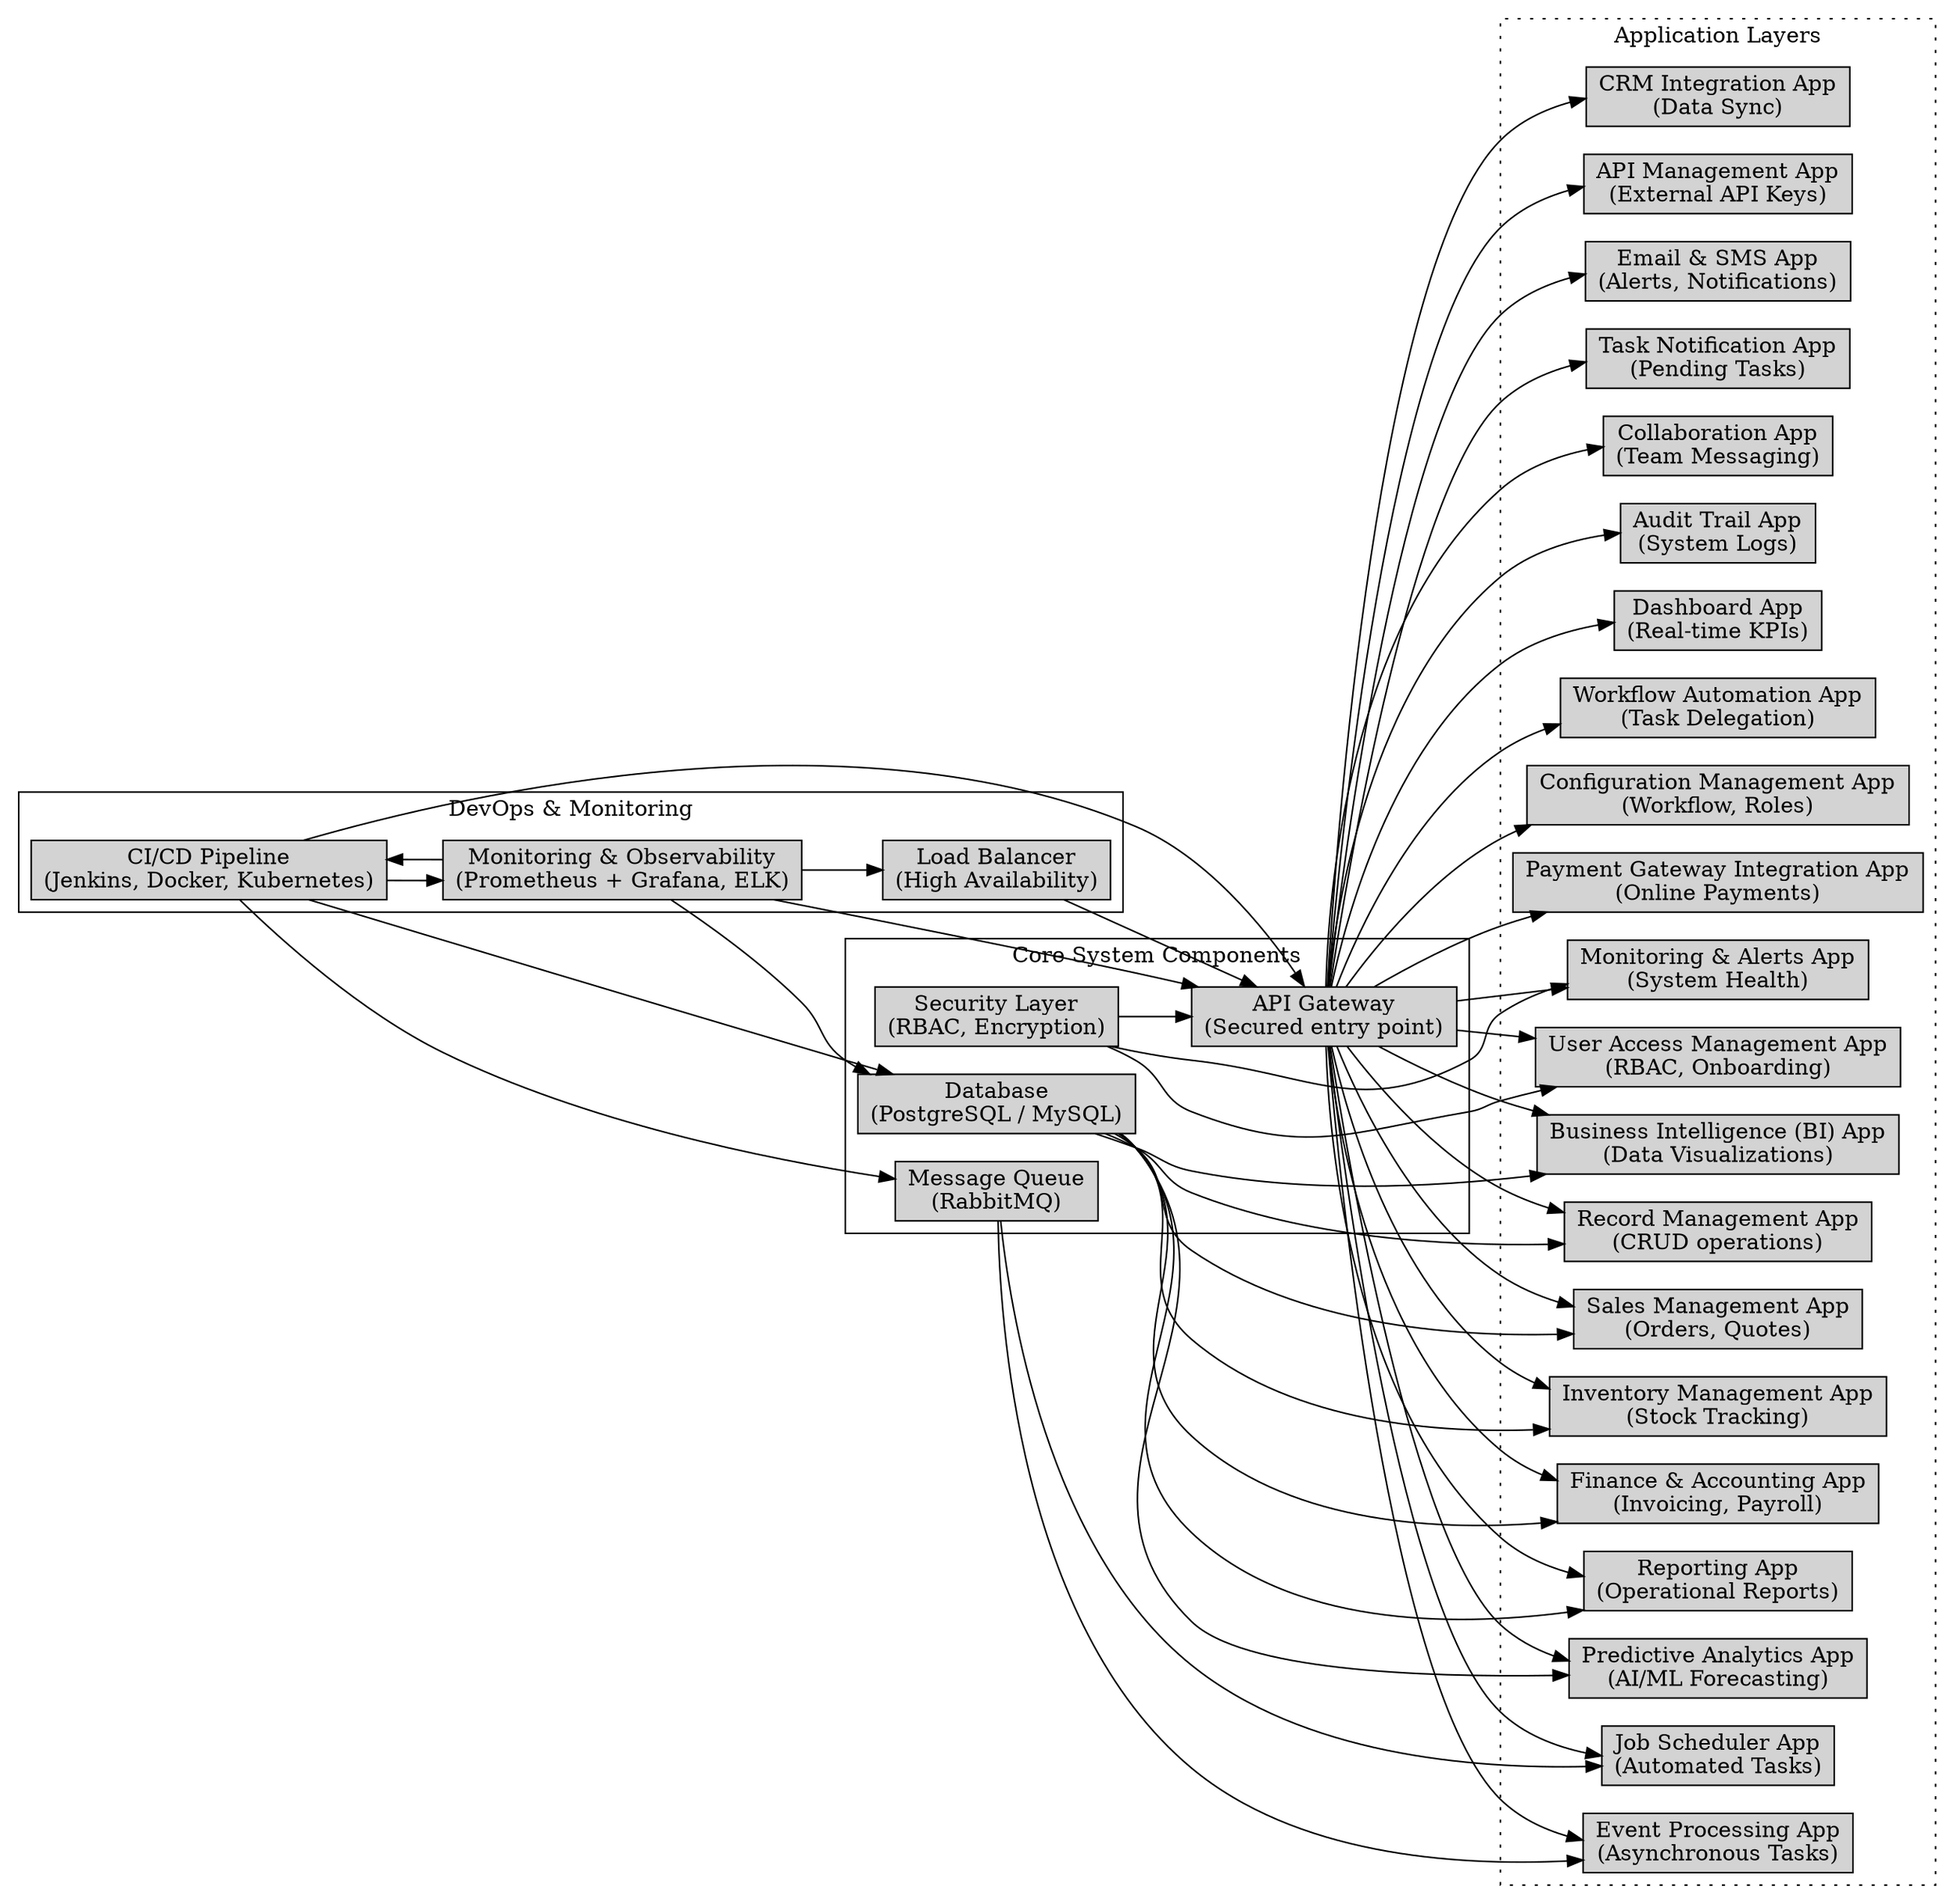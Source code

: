 digraph DanaCore_ERPSys {
    rankdir=LR;
    node [shape=box, style=filled, fillcolor=lightgray];

    // Core Components
    subgraph cluster_core {
        label="Core System Components";
        api_gateway [label="API Gateway\n(Secured entry point)"];
        security_layer [label="Security Layer\n(RBAC, Encryption)"];
        database [label="Database\n(PostgreSQL / MySQL)"];
        message_queue [label="Message Queue\n(RabbitMQ)"];
    }

    // Application Layers
    subgraph cluster_apps {
        label="Application Layers";
        style=dotted;
        
        // Core Apps
        dashboard_app [label="Dashboard App\n(Real-time KPIs)"];
        record_mgmt_app [label="Record Management App\n(CRUD operations)"];
        workflow_auto_app [label="Workflow Automation App\n(Task Delegation)"];

        // Operational Apps
        sales_mgmt_app [label="Sales Management App\n(Orders, Quotes)"];
        inventory_mgmt_app [label="Inventory Management App\n(Stock Tracking)"];
        finance_mgmt_app [label="Finance & Accounting App\n(Invoicing, Payroll)"];

        // Administrative Apps
        config_mgmt_app [label="Configuration Management App\n(Workflow, Roles)"];
        monitoring_alerts_app [label="Monitoring & Alerts App\n(System Health)"];
        user_access_mgmt_app [label="User Access Management App\n(RBAC, Onboarding)"];

        // Analytical Apps
        reporting_app [label="Reporting App\n(Operational Reports)"];
        predictive_analytics_app [label="Predictive Analytics App\n(AI/ML Forecasting)"];
        bi_app [label="Business Intelligence (BI) App\n(Data Visualizations)"];

        // Integration Apps
        payment_gateway_integration_app [label="Payment Gateway Integration App\n(Online Payments)"];
        crm_integration_app [label="CRM Integration App\n(Data Sync)"];
        api_mgmt_app [label="API Management App\n(External API Keys)"];

        // Communication & Notification Apps
        email_sms_app [label="Email & SMS App\n(Alerts, Notifications)"];
        task_notification_app [label="Task Notification App\n(Pending Tasks)"];
        collaboration_app [label="Collaboration App\n(Team Messaging)"];

        // Service Apps
        job_scheduler_app [label="Job Scheduler App\n(Automated Tasks)"];
        event_processing_app [label="Event Processing App\n(Asynchronous Tasks)"];
        audit_trail_app [label="Audit Trail App\n(System Logs)"];
    }

    // DevOps & Monitoring
    subgraph cluster_devops {
        label="DevOps & Monitoring";
        ci_cd_pipeline [label="CI/CD Pipeline\n(Jenkins, Docker, Kubernetes)"];
        monitoring_obs [label="Monitoring & Observability\n(Prometheus + Grafana, ELK)"];
        load_balancer [label="Load Balancer\n(High Availability)"];
    }

    // Relationships
    api_gateway -> dashboard_app;
    api_gateway -> record_mgmt_app;
    api_gateway -> workflow_auto_app;
    api_gateway -> sales_mgmt_app;
    api_gateway -> inventory_mgmt_app;
    api_gateway -> finance_mgmt_app;
    api_gateway -> config_mgmt_app;
    api_gateway -> monitoring_alerts_app;
    api_gateway -> user_access_mgmt_app;
    api_gateway -> reporting_app;
    api_gateway -> predictive_analytics_app;
    api_gateway -> bi_app;
    api_gateway -> payment_gateway_integration_app;
    api_gateway -> crm_integration_app;
    api_gateway -> api_mgmt_app;
    api_gateway -> email_sms_app;
    api_gateway -> task_notification_app;
    api_gateway -> collaboration_app;
    api_gateway -> job_scheduler_app;
    api_gateway -> event_processing_app;
    api_gateway -> audit_trail_app;

    message_queue -> event_processing_app;
    message_queue -> job_scheduler_app;

    ci_cd_pipeline -> api_gateway;
    ci_cd_pipeline -> message_queue;
    ci_cd_pipeline -> database;
    ci_cd_pipeline -> monitoring_obs;

    load_balancer -> api_gateway;

    database -> record_mgmt_app;
    database -> sales_mgmt_app;
    database -> inventory_mgmt_app;
    database -> finance_mgmt_app;
    database -> reporting_app;
    database -> predictive_analytics_app;
    database -> bi_app;

    security_layer -> api_gateway;
    security_layer -> user_access_mgmt_app;
    security_layer -> monitoring_alerts_app;

    monitoring_obs -> api_gateway;
    monitoring_obs -> database;
    monitoring_obs -> ci_cd_pipeline;
    monitoring_obs -> load_balancer;
}
